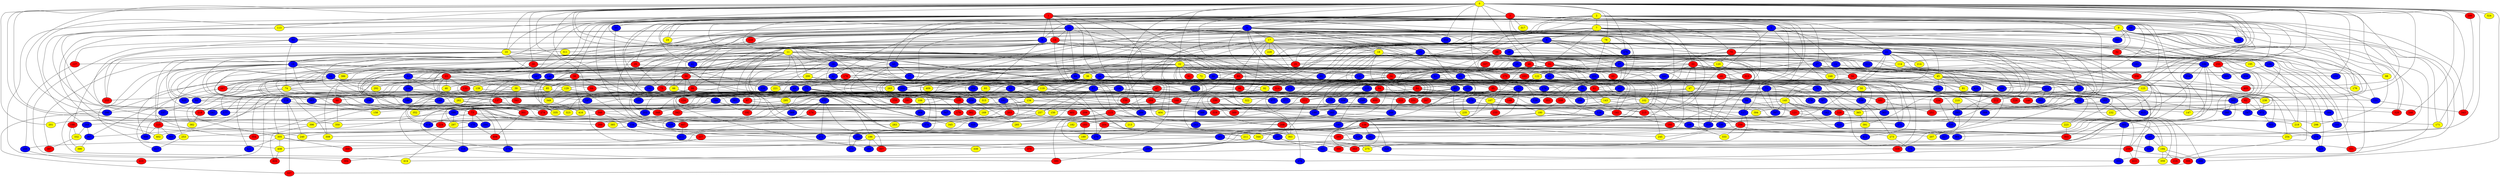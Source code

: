 graph {
0 [style = filled fillcolor = yellow];
1 [style = filled fillcolor = red];
2 [style = filled fillcolor = yellow];
3 [style = filled fillcolor = red];
4 [style = filled fillcolor = blue];
5 [style = filled fillcolor = blue];
6 [style = filled fillcolor = blue];
7 [style = filled fillcolor = yellow];
8 [style = filled fillcolor = blue];
9 [style = filled fillcolor = yellow];
10 [style = filled fillcolor = yellow];
11 [style = filled fillcolor = yellow];
12 [style = filled fillcolor = blue];
13 [style = filled fillcolor = blue];
14 [style = filled fillcolor = red];
15 [style = filled fillcolor = blue];
16 [style = filled fillcolor = blue];
17 [style = filled fillcolor = yellow];
18 [style = filled fillcolor = yellow];
19 [style = filled fillcolor = blue];
20 [style = filled fillcolor = red];
21 [style = filled fillcolor = blue];
22 [style = filled fillcolor = yellow];
23 [style = filled fillcolor = red];
24 [style = filled fillcolor = yellow];
25 [style = filled fillcolor = blue];
26 [style = filled fillcolor = red];
27 [style = filled fillcolor = blue];
28 [style = filled fillcolor = blue];
29 [style = filled fillcolor = red];
30 [style = filled fillcolor = red];
31 [style = filled fillcolor = red];
32 [style = filled fillcolor = red];
33 [style = filled fillcolor = red];
34 [style = filled fillcolor = red];
35 [style = filled fillcolor = blue];
36 [style = filled fillcolor = yellow];
37 [style = filled fillcolor = blue];
38 [style = filled fillcolor = red];
39 [style = filled fillcolor = yellow];
40 [style = filled fillcolor = red];
41 [style = filled fillcolor = blue];
42 [style = filled fillcolor = blue];
43 [style = filled fillcolor = blue];
44 [style = filled fillcolor = red];
45 [style = filled fillcolor = yellow];
46 [style = filled fillcolor = yellow];
47 [style = filled fillcolor = yellow];
48 [style = filled fillcolor = red];
49 [style = filled fillcolor = blue];
50 [style = filled fillcolor = yellow];
51 [style = filled fillcolor = blue];
52 [style = filled fillcolor = blue];
53 [style = filled fillcolor = blue];
54 [style = filled fillcolor = blue];
55 [style = filled fillcolor = blue];
56 [style = filled fillcolor = red];
57 [style = filled fillcolor = blue];
58 [style = filled fillcolor = blue];
59 [style = filled fillcolor = red];
60 [style = filled fillcolor = blue];
61 [style = filled fillcolor = red];
62 [style = filled fillcolor = red];
63 [style = filled fillcolor = blue];
64 [style = filled fillcolor = red];
65 [style = filled fillcolor = red];
66 [style = filled fillcolor = yellow];
67 [style = filled fillcolor = blue];
68 [style = filled fillcolor = blue];
69 [style = filled fillcolor = blue];
70 [style = filled fillcolor = red];
71 [style = filled fillcolor = blue];
72 [style = filled fillcolor = yellow];
73 [style = filled fillcolor = red];
74 [style = filled fillcolor = yellow];
75 [style = filled fillcolor = blue];
76 [style = filled fillcolor = blue];
77 [style = filled fillcolor = blue];
78 [style = filled fillcolor = yellow];
79 [style = filled fillcolor = red];
80 [style = filled fillcolor = blue];
81 [style = filled fillcolor = yellow];
82 [style = filled fillcolor = blue];
83 [style = filled fillcolor = blue];
84 [style = filled fillcolor = red];
85 [style = filled fillcolor = yellow];
86 [style = filled fillcolor = blue];
87 [style = filled fillcolor = red];
88 [style = filled fillcolor = yellow];
89 [style = filled fillcolor = red];
90 [style = filled fillcolor = blue];
91 [style = filled fillcolor = red];
92 [style = filled fillcolor = yellow];
93 [style = filled fillcolor = yellow];
94 [style = filled fillcolor = red];
95 [style = filled fillcolor = red];
96 [style = filled fillcolor = red];
97 [style = filled fillcolor = red];
98 [style = filled fillcolor = red];
99 [style = filled fillcolor = blue];
100 [style = filled fillcolor = blue];
101 [style = filled fillcolor = red];
102 [style = filled fillcolor = yellow];
103 [style = filled fillcolor = red];
104 [style = filled fillcolor = blue];
105 [style = filled fillcolor = blue];
106 [style = filled fillcolor = yellow];
107 [style = filled fillcolor = yellow];
108 [style = filled fillcolor = blue];
109 [style = filled fillcolor = red];
110 [style = filled fillcolor = red];
111 [style = filled fillcolor = red];
112 [style = filled fillcolor = blue];
113 [style = filled fillcolor = yellow];
114 [style = filled fillcolor = yellow];
115 [style = filled fillcolor = red];
116 [style = filled fillcolor = blue];
117 [style = filled fillcolor = blue];
118 [style = filled fillcolor = blue];
119 [style = filled fillcolor = yellow];
120 [style = filled fillcolor = yellow];
121 [style = filled fillcolor = red];
122 [style = filled fillcolor = yellow];
123 [style = filled fillcolor = yellow];
124 [style = filled fillcolor = red];
125 [style = filled fillcolor = blue];
126 [style = filled fillcolor = blue];
127 [style = filled fillcolor = red];
128 [style = filled fillcolor = blue];
129 [style = filled fillcolor = yellow];
130 [style = filled fillcolor = blue];
131 [style = filled fillcolor = blue];
132 [style = filled fillcolor = blue];
133 [style = filled fillcolor = red];
134 [style = filled fillcolor = yellow];
135 [style = filled fillcolor = red];
136 [style = filled fillcolor = blue];
137 [style = filled fillcolor = red];
138 [style = filled fillcolor = red];
139 [style = filled fillcolor = yellow];
140 [style = filled fillcolor = blue];
141 [style = filled fillcolor = red];
142 [style = filled fillcolor = blue];
143 [style = filled fillcolor = yellow];
144 [style = filled fillcolor = blue];
145 [style = filled fillcolor = yellow];
146 [style = filled fillcolor = red];
147 [style = filled fillcolor = yellow];
148 [style = filled fillcolor = red];
149 [style = filled fillcolor = blue];
150 [style = filled fillcolor = yellow];
151 [style = filled fillcolor = blue];
152 [style = filled fillcolor = blue];
153 [style = filled fillcolor = red];
154 [style = filled fillcolor = red];
155 [style = filled fillcolor = blue];
156 [style = filled fillcolor = red];
157 [style = filled fillcolor = blue];
158 [style = filled fillcolor = yellow];
159 [style = filled fillcolor = red];
160 [style = filled fillcolor = red];
161 [style = filled fillcolor = blue];
162 [style = filled fillcolor = blue];
163 [style = filled fillcolor = blue];
164 [style = filled fillcolor = red];
165 [style = filled fillcolor = blue];
166 [style = filled fillcolor = blue];
167 [style = filled fillcolor = blue];
168 [style = filled fillcolor = red];
169 [style = filled fillcolor = yellow];
170 [style = filled fillcolor = blue];
171 [style = filled fillcolor = yellow];
172 [style = filled fillcolor = red];
173 [style = filled fillcolor = blue];
174 [style = filled fillcolor = red];
175 [style = filled fillcolor = blue];
176 [style = filled fillcolor = yellow];
177 [style = filled fillcolor = blue];
178 [style = filled fillcolor = red];
179 [style = filled fillcolor = red];
180 [style = filled fillcolor = yellow];
181 [style = filled fillcolor = blue];
182 [style = filled fillcolor = yellow];
183 [style = filled fillcolor = red];
184 [style = filled fillcolor = blue];
185 [style = filled fillcolor = blue];
186 [style = filled fillcolor = yellow];
187 [style = filled fillcolor = blue];
188 [style = filled fillcolor = blue];
189 [style = filled fillcolor = yellow];
190 [style = filled fillcolor = blue];
191 [style = filled fillcolor = blue];
192 [style = filled fillcolor = red];
193 [style = filled fillcolor = blue];
194 [style = filled fillcolor = yellow];
195 [style = filled fillcolor = yellow];
196 [style = filled fillcolor = blue];
197 [style = filled fillcolor = blue];
198 [style = filled fillcolor = red];
199 [style = filled fillcolor = red];
200 [style = filled fillcolor = yellow];
201 [style = filled fillcolor = yellow];
202 [style = filled fillcolor = blue];
203 [style = filled fillcolor = red];
204 [style = filled fillcolor = red];
205 [style = filled fillcolor = blue];
206 [style = filled fillcolor = blue];
207 [style = filled fillcolor = yellow];
208 [style = filled fillcolor = red];
209 [style = filled fillcolor = red];
210 [style = filled fillcolor = yellow];
211 [style = filled fillcolor = yellow];
212 [style = filled fillcolor = red];
213 [style = filled fillcolor = yellow];
214 [style = filled fillcolor = yellow];
215 [style = filled fillcolor = red];
216 [style = filled fillcolor = red];
217 [style = filled fillcolor = blue];
218 [style = filled fillcolor = red];
219 [style = filled fillcolor = yellow];
220 [style = filled fillcolor = blue];
221 [style = filled fillcolor = yellow];
222 [style = filled fillcolor = red];
223 [style = filled fillcolor = yellow];
224 [style = filled fillcolor = red];
225 [style = filled fillcolor = red];
226 [style = filled fillcolor = red];
227 [style = filled fillcolor = red];
228 [style = filled fillcolor = red];
229 [style = filled fillcolor = yellow];
230 [style = filled fillcolor = blue];
231 [style = filled fillcolor = red];
232 [style = filled fillcolor = yellow];
233 [style = filled fillcolor = blue];
234 [style = filled fillcolor = blue];
235 [style = filled fillcolor = yellow];
236 [style = filled fillcolor = blue];
237 [style = filled fillcolor = blue];
238 [style = filled fillcolor = yellow];
239 [style = filled fillcolor = blue];
240 [style = filled fillcolor = yellow];
241 [style = filled fillcolor = blue];
242 [style = filled fillcolor = blue];
243 [style = filled fillcolor = blue];
244 [style = filled fillcolor = blue];
245 [style = filled fillcolor = yellow];
246 [style = filled fillcolor = red];
247 [style = filled fillcolor = blue];
248 [style = filled fillcolor = yellow];
249 [style = filled fillcolor = blue];
250 [style = filled fillcolor = red];
251 [style = filled fillcolor = red];
252 [style = filled fillcolor = blue];
253 [style = filled fillcolor = yellow];
254 [style = filled fillcolor = yellow];
255 [style = filled fillcolor = red];
256 [style = filled fillcolor = red];
257 [style = filled fillcolor = yellow];
258 [style = filled fillcolor = blue];
259 [style = filled fillcolor = red];
260 [style = filled fillcolor = blue];
261 [style = filled fillcolor = blue];
262 [style = filled fillcolor = blue];
263 [style = filled fillcolor = yellow];
264 [style = filled fillcolor = blue];
265 [style = filled fillcolor = red];
266 [style = filled fillcolor = blue];
267 [style = filled fillcolor = red];
268 [style = filled fillcolor = blue];
269 [style = filled fillcolor = blue];
270 [style = filled fillcolor = blue];
271 [style = filled fillcolor = blue];
272 [style = filled fillcolor = blue];
273 [style = filled fillcolor = yellow];
274 [style = filled fillcolor = red];
275 [style = filled fillcolor = yellow];
276 [style = filled fillcolor = blue];
277 [style = filled fillcolor = blue];
278 [style = filled fillcolor = blue];
279 [style = filled fillcolor = blue];
280 [style = filled fillcolor = blue];
281 [style = filled fillcolor = blue];
282 [style = filled fillcolor = yellow];
283 [style = filled fillcolor = yellow];
284 [style = filled fillcolor = blue];
285 [style = filled fillcolor = yellow];
286 [style = filled fillcolor = blue];
287 [style = filled fillcolor = red];
288 [style = filled fillcolor = blue];
289 [style = filled fillcolor = red];
290 [style = filled fillcolor = blue];
291 [style = filled fillcolor = red];
292 [style = filled fillcolor = yellow];
293 [style = filled fillcolor = blue];
294 [style = filled fillcolor = blue];
295 [style = filled fillcolor = yellow];
296 [style = filled fillcolor = red];
297 [style = filled fillcolor = yellow];
298 [style = filled fillcolor = yellow];
299 [style = filled fillcolor = blue];
300 [style = filled fillcolor = red];
301 [style = filled fillcolor = red];
302 [style = filled fillcolor = blue];
303 [style = filled fillcolor = red];
304 [style = filled fillcolor = blue];
305 [style = filled fillcolor = yellow];
306 [style = filled fillcolor = red];
307 [style = filled fillcolor = red];
308 [style = filled fillcolor = yellow];
309 [style = filled fillcolor = blue];
310 [style = filled fillcolor = blue];
311 [style = filled fillcolor = yellow];
312 [style = filled fillcolor = blue];
313 [style = filled fillcolor = red];
314 [style = filled fillcolor = red];
315 [style = filled fillcolor = yellow];
316 [style = filled fillcolor = blue];
317 [style = filled fillcolor = yellow];
318 [style = filled fillcolor = blue];
319 [style = filled fillcolor = red];
320 [style = filled fillcolor = blue];
321 [style = filled fillcolor = blue];
322 [style = filled fillcolor = yellow];
323 [style = filled fillcolor = yellow];
324 [style = filled fillcolor = yellow];
325 [style = filled fillcolor = blue];
326 [style = filled fillcolor = blue];
327 [style = filled fillcolor = red];
328 [style = filled fillcolor = blue];
329 [style = filled fillcolor = red];
330 [style = filled fillcolor = blue];
331 [style = filled fillcolor = red];
332 [style = filled fillcolor = yellow];
333 [style = filled fillcolor = yellow];
334 [style = filled fillcolor = blue];
335 [style = filled fillcolor = yellow];
336 [style = filled fillcolor = red];
337 [style = filled fillcolor = red];
338 [style = filled fillcolor = blue];
339 [style = filled fillcolor = yellow];
340 [style = filled fillcolor = blue];
341 [style = filled fillcolor = red];
342 [style = filled fillcolor = red];
343 [style = filled fillcolor = red];
344 [style = filled fillcolor = yellow];
345 [style = filled fillcolor = yellow];
346 [style = filled fillcolor = red];
347 [style = filled fillcolor = blue];
348 [style = filled fillcolor = red];
349 [style = filled fillcolor = yellow];
350 [style = filled fillcolor = yellow];
351 [style = filled fillcolor = red];
352 [style = filled fillcolor = yellow];
353 [style = filled fillcolor = red];
354 [style = filled fillcolor = red];
355 [style = filled fillcolor = blue];
356 [style = filled fillcolor = red];
357 [style = filled fillcolor = blue];
358 [style = filled fillcolor = blue];
359 [style = filled fillcolor = yellow];
360 [style = filled fillcolor = blue];
361 [style = filled fillcolor = blue];
362 [style = filled fillcolor = red];
363 [style = filled fillcolor = yellow];
364 [style = filled fillcolor = blue];
365 [style = filled fillcolor = yellow];
366 [style = filled fillcolor = blue];
367 [style = filled fillcolor = blue];
368 [style = filled fillcolor = red];
369 [style = filled fillcolor = blue];
370 [style = filled fillcolor = blue];
371 [style = filled fillcolor = blue];
372 [style = filled fillcolor = blue];
373 [style = filled fillcolor = blue];
374 [style = filled fillcolor = blue];
375 [style = filled fillcolor = blue];
376 [style = filled fillcolor = blue];
377 [style = filled fillcolor = blue];
378 [style = filled fillcolor = blue];
379 [style = filled fillcolor = red];
380 [style = filled fillcolor = red];
381 [style = filled fillcolor = blue];
382 [style = filled fillcolor = yellow];
383 [style = filled fillcolor = blue];
384 [style = filled fillcolor = red];
385 [style = filled fillcolor = yellow];
386 [style = filled fillcolor = yellow];
387 [style = filled fillcolor = red];
388 [style = filled fillcolor = blue];
389 [style = filled fillcolor = red];
390 [style = filled fillcolor = yellow];
391 [style = filled fillcolor = yellow];
392 [style = filled fillcolor = blue];
393 [style = filled fillcolor = blue];
394 [style = filled fillcolor = yellow];
395 [style = filled fillcolor = blue];
396 [style = filled fillcolor = yellow];
397 [style = filled fillcolor = blue];
398 [style = filled fillcolor = blue];
399 [style = filled fillcolor = blue];
400 [style = filled fillcolor = red];
401 [style = filled fillcolor = red];
402 [style = filled fillcolor = yellow];
403 [style = filled fillcolor = blue];
404 [style = filled fillcolor = yellow];
405 [style = filled fillcolor = red];
406 [style = filled fillcolor = red];
407 [style = filled fillcolor = red];
408 [style = filled fillcolor = yellow];
409 [style = filled fillcolor = yellow];
410 [style = filled fillcolor = red];
411 [style = filled fillcolor = blue];
412 [style = filled fillcolor = blue];
413 [style = filled fillcolor = red];
414 [style = filled fillcolor = yellow];
415 [style = filled fillcolor = blue];
416 [style = filled fillcolor = yellow];
417 [style = filled fillcolor = blue];
418 [style = filled fillcolor = blue];
419 [style = filled fillcolor = blue];
420 [style = filled fillcolor = blue];
421 [style = filled fillcolor = blue];
422 [style = filled fillcolor = blue];
423 [style = filled fillcolor = blue];
424 [style = filled fillcolor = red];
0 -- 16;
0 -- 22;
0 -- 30;
0 -- 43;
0 -- 48;
0 -- 78;
0 -- 88;
0 -- 97;
0 -- 113;
0 -- 114;
0 -- 115;
0 -- 125;
0 -- 132;
0 -- 142;
0 -- 171;
0 -- 175;
0 -- 10;
0 -- 4;
0 -- 3;
0 -- 1;
0 -- 187;
0 -- 201;
0 -- 233;
0 -- 240;
0 -- 242;
0 -- 246;
0 -- 248;
0 -- 262;
0 -- 276;
0 -- 284;
0 -- 290;
0 -- 296;
0 -- 324;
0 -- 356;
0 -- 358;
0 -- 376;
0 -- 398;
0 -- 405;
1 -- 5;
1 -- 6;
1 -- 10;
1 -- 12;
1 -- 13;
1 -- 14;
1 -- 19;
1 -- 24;
1 -- 36;
1 -- 38;
1 -- 48;
1 -- 54;
1 -- 55;
1 -- 60;
1 -- 64;
1 -- 70;
1 -- 73;
1 -- 98;
1 -- 109;
1 -- 156;
1 -- 167;
1 -- 171;
1 -- 220;
1 -- 251;
1 -- 261;
1 -- 283;
1 -- 384;
1 -- 389;
1 -- 404;
2 -- 6;
2 -- 7;
2 -- 20;
2 -- 21;
2 -- 33;
2 -- 42;
2 -- 63;
2 -- 87;
2 -- 102;
2 -- 112;
2 -- 113;
2 -- 123;
2 -- 176;
2 -- 226;
2 -- 250;
2 -- 268;
2 -- 271;
2 -- 282;
2 -- 329;
2 -- 343;
2 -- 406;
3 -- 4;
3 -- 9;
3 -- 16;
3 -- 24;
3 -- 27;
3 -- 29;
3 -- 41;
3 -- 43;
3 -- 65;
3 -- 71;
3 -- 83;
3 -- 103;
3 -- 117;
3 -- 135;
3 -- 147;
3 -- 192;
3 -- 228;
3 -- 275;
3 -- 306;
3 -- 317;
3 -- 399;
4 -- 8;
4 -- 10;
4 -- 15;
4 -- 17;
4 -- 18;
4 -- 29;
4 -- 52;
4 -- 60;
4 -- 84;
4 -- 94;
4 -- 110;
4 -- 131;
4 -- 135;
4 -- 150;
4 -- 152;
4 -- 186;
4 -- 195;
4 -- 212;
4 -- 232;
4 -- 244;
4 -- 264;
5 -- 6;
5 -- 17;
5 -- 21;
5 -- 62;
5 -- 131;
5 -- 215;
5 -- 236;
5 -- 264;
5 -- 355;
6 -- 11;
6 -- 28;
6 -- 47;
6 -- 93;
6 -- 96;
6 -- 116;
6 -- 145;
6 -- 192;
6 -- 255;
6 -- 331;
6 -- 414;
7 -- 8;
7 -- 17;
7 -- 31;
7 -- 58;
7 -- 108;
7 -- 121;
7 -- 128;
7 -- 149;
7 -- 208;
7 -- 217;
7 -- 231;
7 -- 250;
7 -- 258;
7 -- 307;
7 -- 310;
7 -- 393;
8 -- 12;
8 -- 26;
8 -- 28;
8 -- 32;
8 -- 37;
8 -- 45;
8 -- 46;
8 -- 58;
8 -- 72;
8 -- 75;
8 -- 86;
8 -- 90;
8 -- 92;
8 -- 120;
8 -- 181;
8 -- 254;
8 -- 262;
8 -- 267;
8 -- 276;
8 -- 293;
9 -- 14;
9 -- 21;
9 -- 32;
9 -- 34;
9 -- 41;
9 -- 62;
9 -- 88;
9 -- 134;
9 -- 136;
9 -- 137;
9 -- 176;
9 -- 238;
9 -- 279;
9 -- 329;
9 -- 331;
9 -- 383;
10 -- 19;
10 -- 59;
10 -- 86;
10 -- 164;
10 -- 198;
10 -- 211;
10 -- 225;
10 -- 241;
10 -- 255;
11 -- 12;
11 -- 23;
11 -- 31;
11 -- 52;
11 -- 58;
11 -- 59;
11 -- 79;
11 -- 95;
11 -- 118;
11 -- 126;
11 -- 136;
11 -- 170;
11 -- 186;
11 -- 200;
11 -- 263;
11 -- 265;
11 -- 295;
11 -- 308;
11 -- 387;
11 -- 419;
12 -- 35;
12 -- 56;
12 -- 146;
12 -- 178;
13 -- 14;
13 -- 18;
13 -- 24;
13 -- 26;
13 -- 66;
13 -- 68;
13 -- 82;
13 -- 103;
13 -- 126;
13 -- 140;
13 -- 160;
13 -- 204;
13 -- 217;
13 -- 243;
13 -- 358;
13 -- 374;
13 -- 396;
13 -- 402;
13 -- 407;
14 -- 15;
14 -- 19;
14 -- 50;
14 -- 51;
14 -- 100;
14 -- 191;
14 -- 207;
14 -- 311;
14 -- 325;
14 -- 344;
14 -- 349;
14 -- 397;
14 -- 401;
15 -- 20;
15 -- 37;
15 -- 111;
15 -- 248;
16 -- 42;
16 -- 53;
16 -- 54;
16 -- 67;
16 -- 80;
16 -- 90;
16 -- 104;
16 -- 151;
16 -- 159;
16 -- 167;
16 -- 178;
16 -- 200;
16 -- 202;
16 -- 253;
17 -- 18;
17 -- 20;
17 -- 22;
17 -- 83;
17 -- 89;
17 -- 105;
17 -- 168;
17 -- 216;
17 -- 229;
17 -- 319;
18 -- 27;
18 -- 30;
18 -- 33;
18 -- 35;
18 -- 41;
18 -- 45;
18 -- 48;
18 -- 76;
18 -- 90;
18 -- 127;
18 -- 138;
18 -- 222;
18 -- 231;
18 -- 249;
18 -- 314;
18 -- 336;
18 -- 370;
19 -- 44;
19 -- 52;
19 -- 80;
19 -- 85;
19 -- 129;
19 -- 320;
19 -- 348;
19 -- 354;
19 -- 380;
19 -- 386;
19 -- 408;
20 -- 36;
20 -- 38;
20 -- 102;
20 -- 128;
21 -- 25;
21 -- 37;
21 -- 40;
21 -- 89;
21 -- 100;
21 -- 108;
21 -- 114;
21 -- 122;
21 -- 137;
21 -- 140;
21 -- 145;
21 -- 151;
21 -- 154;
21 -- 193;
21 -- 214;
21 -- 230;
21 -- 251;
21 -- 280;
21 -- 377;
21 -- 392;
21 -- 394;
22 -- 34;
22 -- 44;
22 -- 56;
22 -- 63;
22 -- 72;
22 -- 75;
22 -- 86;
22 -- 89;
22 -- 91;
22 -- 140;
22 -- 141;
22 -- 178;
22 -- 179;
22 -- 211;
22 -- 245;
22 -- 286;
22 -- 308;
22 -- 335;
22 -- 357;
22 -- 373;
22 -- 375;
23 -- 39;
23 -- 46;
23 -- 133;
23 -- 144;
23 -- 188;
23 -- 197;
23 -- 292;
23 -- 315;
23 -- 319;
23 -- 365;
23 -- 416;
23 -- 417;
25 -- 235;
26 -- 31;
26 -- 35;
26 -- 53;
26 -- 81;
26 -- 85;
26 -- 172;
26 -- 195;
26 -- 281;
26 -- 312;
26 -- 374;
27 -- 51;
27 -- 71;
27 -- 88;
27 -- 112;
27 -- 122;
27 -- 219;
27 -- 248;
28 -- 221;
28 -- 356;
29 -- 79;
29 -- 267;
29 -- 395;
30 -- 189;
30 -- 385;
30 -- 386;
31 -- 34;
31 -- 65;
31 -- 68;
31 -- 82;
31 -- 123;
31 -- 138;
31 -- 205;
31 -- 299;
32 -- 161;
33 -- 45;
33 -- 47;
33 -- 49;
33 -- 81;
33 -- 212;
33 -- 247;
33 -- 314;
33 -- 328;
33 -- 340;
33 -- 342;
33 -- 361;
34 -- 57;
34 -- 112;
34 -- 181;
34 -- 380;
35 -- 95;
35 -- 107;
35 -- 287;
35 -- 409;
36 -- 39;
36 -- 50;
36 -- 61;
36 -- 71;
36 -- 74;
36 -- 79;
36 -- 116;
36 -- 256;
36 -- 264;
36 -- 284;
36 -- 295;
36 -- 323;
36 -- 368;
36 -- 398;
37 -- 40;
37 -- 42;
37 -- 107;
37 -- 403;
38 -- 85;
38 -- 119;
38 -- 133;
38 -- 139;
38 -- 191;
38 -- 260;
38 -- 274;
38 -- 354;
38 -- 381;
39 -- 44;
39 -- 341;
39 -- 378;
40 -- 81;
40 -- 104;
40 -- 162;
40 -- 170;
40 -- 310;
41 -- 59;
42 -- 49;
43 -- 77;
43 -- 106;
43 -- 121;
43 -- 159;
43 -- 220;
43 -- 270;
43 -- 378;
44 -- 73;
44 -- 350;
45 -- 47;
45 -- 61;
45 -- 67;
45 -- 93;
45 -- 101;
45 -- 125;
45 -- 128;
45 -- 207;
45 -- 236;
45 -- 254;
45 -- 259;
45 -- 315;
45 -- 392;
45 -- 399;
45 -- 415;
45 -- 420;
47 -- 57;
47 -- 111;
47 -- 143;
47 -- 194;
47 -- 223;
47 -- 227;
47 -- 252;
47 -- 277;
47 -- 321;
47 -- 367;
48 -- 130;
48 -- 172;
48 -- 205;
48 -- 239;
48 -- 321;
48 -- 340;
49 -- 62;
49 -- 80;
49 -- 99;
49 -- 118;
49 -- 295;
49 -- 416;
50 -- 239;
51 -- 63;
51 -- 87;
51 -- 105;
51 -- 357;
51 -- 379;
52 -- 74;
52 -- 87;
52 -- 139;
52 -- 155;
52 -- 158;
52 -- 209;
52 -- 309;
52 -- 314;
52 -- 382;
52 -- 383;
53 -- 144;
53 -- 156;
53 -- 177;
53 -- 226;
53 -- 270;
53 -- 290;
53 -- 305;
54 -- 64;
54 -- 123;
54 -- 147;
54 -- 191;
54 -- 258;
54 -- 269;
54 -- 271;
54 -- 293;
54 -- 362;
54 -- 376;
55 -- 97;
56 -- 174;
56 -- 176;
56 -- 371;
56 -- 412;
58 -- 109;
58 -- 206;
58 -- 215;
58 -- 238;
58 -- 260;
58 -- 278;
58 -- 286;
59 -- 61;
59 -- 66;
59 -- 75;
59 -- 96;
59 -- 98;
59 -- 124;
59 -- 148;
59 -- 173;
59 -- 196;
59 -- 267;
59 -- 352;
59 -- 418;
60 -- 74;
60 -- 127;
60 -- 311;
60 -- 350;
61 -- 106;
61 -- 131;
61 -- 143;
62 -- 115;
62 -- 147;
62 -- 247;
62 -- 372;
63 -- 124;
63 -- 136;
63 -- 189;
63 -- 206;
63 -- 222;
63 -- 245;
63 -- 280;
63 -- 297;
66 -- 150;
66 -- 166;
66 -- 198;
67 -- 115;
67 -- 145;
67 -- 233;
67 -- 257;
68 -- 84;
68 -- 92;
68 -- 263;
68 -- 291;
69 -- 98;
69 -- 242;
69 -- 393;
70 -- 114;
70 -- 120;
70 -- 203;
70 -- 206;
70 -- 250;
70 -- 327;
70 -- 423;
71 -- 99;
71 -- 104;
71 -- 165;
71 -- 397;
73 -- 175;
73 -- 204;
73 -- 289;
73 -- 294;
73 -- 418;
74 -- 149;
74 -- 196;
74 -- 258;
74 -- 320;
74 -- 421;
75 -- 106;
75 -- 137;
75 -- 159;
75 -- 224;
75 -- 291;
75 -- 345;
75 -- 347;
75 -- 370;
76 -- 101;
76 -- 168;
76 -- 391;
77 -- 170;
77 -- 221;
78 -- 96;
78 -- 205;
78 -- 276;
79 -- 349;
80 -- 157;
80 -- 237;
80 -- 290;
81 -- 146;
81 -- 210;
82 -- 83;
82 -- 84;
82 -- 130;
82 -- 141;
82 -- 142;
82 -- 238;
82 -- 365;
83 -- 134;
83 -- 197;
83 -- 289;
83 -- 404;
84 -- 111;
84 -- 117;
84 -- 130;
84 -- 252;
85 -- 183;
85 -- 318;
86 -- 93;
86 -- 216;
87 -- 97;
87 -- 156;
87 -- 164;
87 -- 169;
87 -- 353;
87 -- 364;
87 -- 381;
88 -- 298;
89 -- 99;
89 -- 129;
89 -- 163;
89 -- 164;
89 -- 166;
89 -- 405;
91 -- 105;
92 -- 101;
92 -- 155;
92 -- 199;
92 -- 287;
93 -- 197;
94 -- 228;
94 -- 249;
94 -- 400;
94 -- 402;
95 -- 109;
95 -- 173;
95 -- 190;
95 -- 235;
96 -- 102;
96 -- 202;
96 -- 309;
97 -- 150;
97 -- 158;
98 -- 107;
98 -- 231;
98 -- 282;
98 -- 305;
99 -- 117;
99 -- 121;
100 -- 103;
100 -- 302;
100 -- 303;
100 -- 326;
100 -- 334;
100 -- 415;
101 -- 251;
102 -- 235;
102 -- 288;
103 -- 269;
103 -- 388;
104 -- 163;
104 -- 246;
104 -- 247;
104 -- 319;
104 -- 418;
106 -- 304;
107 -- 116;
107 -- 153;
107 -- 243;
108 -- 184;
108 -- 219;
108 -- 395;
109 -- 180;
110 -- 407;
111 -- 344;
111 -- 404;
112 -- 212;
112 -- 226;
112 -- 392;
113 -- 218;
113 -- 234;
114 -- 132;
114 -- 172;
114 -- 391;
115 -- 208;
115 -- 213;
115 -- 285;
115 -- 407;
116 -- 138;
116 -- 219;
116 -- 325;
117 -- 223;
117 -- 256;
117 -- 300;
118 -- 240;
118 -- 337;
118 -- 366;
119 -- 124;
119 -- 135;
119 -- 143;
119 -- 168;
119 -- 234;
119 -- 239;
119 -- 352;
119 -- 377;
120 -- 230;
120 -- 313;
120 -- 348;
121 -- 171;
121 -- 183;
122 -- 142;
122 -- 190;
123 -- 165;
123 -- 262;
125 -- 185;
125 -- 249;
126 -- 277;
126 -- 322;
126 -- 342;
127 -- 266;
128 -- 146;
129 -- 244;
129 -- 349;
129 -- 360;
131 -- 343;
133 -- 181;
133 -- 218;
133 -- 363;
133 -- 383;
134 -- 141;
134 -- 318;
134 -- 347;
135 -- 169;
135 -- 179;
135 -- 184;
137 -- 194;
137 -- 257;
137 -- 335;
137 -- 352;
138 -- 186;
138 -- 187;
138 -- 207;
138 -- 211;
138 -- 217;
138 -- 261;
138 -- 275;
138 -- 281;
138 -- 299;
138 -- 305;
139 -- 154;
139 -- 410;
140 -- 177;
140 -- 341;
140 -- 346;
141 -- 160;
142 -- 148;
142 -- 153;
142 -- 261;
142 -- 322;
143 -- 259;
143 -- 401;
144 -- 188;
144 -- 282;
144 -- 422;
145 -- 162;
145 -- 182;
145 -- 208;
145 -- 209;
145 -- 228;
145 -- 303;
145 -- 397;
146 -- 232;
148 -- 180;
149 -- 218;
149 -- 326;
152 -- 174;
152 -- 272;
152 -- 307;
152 -- 369;
152 -- 419;
154 -- 330;
156 -- 284;
157 -- 225;
160 -- 227;
160 -- 254;
160 -- 273;
160 -- 344;
161 -- 356;
163 -- 182;
163 -- 371;
164 -- 190;
164 -- 353;
164 -- 362;
165 -- 359;
165 -- 365;
166 -- 192;
166 -- 202;
166 -- 224;
166 -- 281;
166 -- 342;
168 -- 215;
168 -- 257;
169 -- 283;
170 -- 173;
170 -- 351;
173 -- 177;
173 -- 329;
173 -- 348;
173 -- 394;
174 -- 411;
174 -- 419;
175 -- 253;
175 -- 265;
175 -- 406;
177 -- 201;
178 -- 220;
178 -- 269;
178 -- 335;
179 -- 204;
179 -- 234;
180 -- 185;
180 -- 224;
180 -- 230;
180 -- 279;
181 -- 203;
181 -- 241;
181 -- 389;
182 -- 233;
183 -- 189;
184 -- 193;
185 -- 339;
186 -- 260;
186 -- 307;
186 -- 370;
187 -- 194;
187 -- 316;
194 -- 216;
194 -- 359;
194 -- 398;
195 -- 298;
197 -- 274;
198 -- 332;
198 -- 390;
199 -- 286;
199 -- 389;
200 -- 223;
200 -- 301;
200 -- 409;
203 -- 243;
203 -- 297;
203 -- 345;
204 -- 270;
204 -- 316;
204 -- 328;
205 -- 371;
205 -- 375;
208 -- 363;
210 -- 293;
211 -- 275;
211 -- 299;
211 -- 300;
211 -- 326;
212 -- 422;
215 -- 310;
218 -- 382;
219 -- 279;
221 -- 222;
221 -- 255;
222 -- 244;
223 -- 303;
224 -- 354;
225 -- 237;
225 -- 309;
225 -- 360;
225 -- 402;
227 -- 318;
228 -- 256;
228 -- 413;
228 -- 422;
230 -- 245;
233 -- 373;
234 -- 240;
234 -- 272;
237 -- 259;
237 -- 321;
237 -- 379;
238 -- 372;
239 -- 273;
239 -- 361;
247 -- 298;
250 -- 252;
250 -- 274;
250 -- 338;
250 -- 395;
252 -- 273;
252 -- 388;
252 -- 415;
253 -- 417;
256 -- 308;
256 -- 333;
256 -- 412;
257 -- 268;
257 -- 272;
257 -- 288;
258 -- 285;
259 -- 306;
259 -- 413;
261 -- 266;
261 -- 353;
262 -- 280;
262 -- 364;
262 -- 366;
264 -- 315;
265 -- 336;
266 -- 410;
267 -- 301;
267 -- 367;
268 -- 332;
268 -- 367;
273 -- 376;
279 -- 423;
282 -- 301;
282 -- 323;
282 -- 396;
286 -- 297;
286 -- 302;
286 -- 396;
288 -- 333;
288 -- 364;
290 -- 337;
293 -- 330;
293 -- 336;
295 -- 346;
295 -- 369;
296 -- 343;
297 -- 414;
299 -- 380;
301 -- 406;
302 -- 355;
305 -- 339;
305 -- 368;
305 -- 408;
305 -- 421;
306 -- 337;
310 -- 328;
312 -- 399;
314 -- 363;
318 -- 378;
318 -- 384;
321 -- 355;
321 -- 414;
328 -- 331;
328 -- 408;
332 -- 387;
342 -- 385;
346 -- 350;
346 -- 374;
346 -- 411;
349 -- 416;
357 -- 372;
357 -- 377;
365 -- 391;
367 -- 390;
372 -- 403;
391 -- 412;
396 -- 424;
407 -- 411;
408 -- 424;
}
